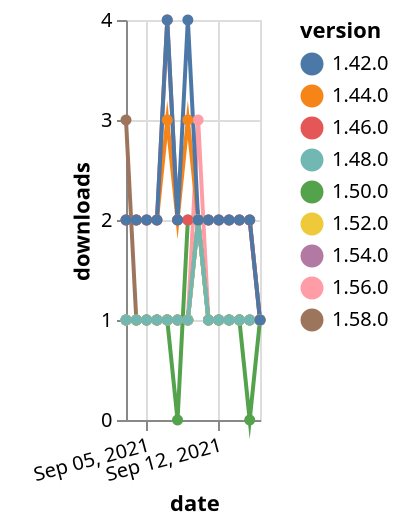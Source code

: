 {"$schema": "https://vega.github.io/schema/vega-lite/v5.json", "description": "A simple bar chart with embedded data.", "data": {"values": [{"date": "2021-09-03", "total": 175, "delta": 1, "version": "1.56.0"}, {"date": "2021-09-04", "total": 176, "delta": 1, "version": "1.56.0"}, {"date": "2021-09-05", "total": 177, "delta": 1, "version": "1.56.0"}, {"date": "2021-09-06", "total": 178, "delta": 1, "version": "1.56.0"}, {"date": "2021-09-07", "total": 179, "delta": 1, "version": "1.56.0"}, {"date": "2021-09-08", "total": 180, "delta": 1, "version": "1.56.0"}, {"date": "2021-09-09", "total": 181, "delta": 1, "version": "1.56.0"}, {"date": "2021-09-10", "total": 184, "delta": 3, "version": "1.56.0"}, {"date": "2021-09-11", "total": 185, "delta": 1, "version": "1.56.0"}, {"date": "2021-09-12", "total": 186, "delta": 1, "version": "1.56.0"}, {"date": "2021-09-13", "total": 187, "delta": 1, "version": "1.56.0"}, {"date": "2021-09-14", "total": 188, "delta": 1, "version": "1.56.0"}, {"date": "2021-09-15", "total": 189, "delta": 1, "version": "1.56.0"}, {"date": "2021-09-16", "total": 190, "delta": 1, "version": "1.56.0"}, {"date": "2021-09-03", "total": 152, "delta": 1, "version": "1.54.0"}, {"date": "2021-09-04", "total": 153, "delta": 1, "version": "1.54.0"}, {"date": "2021-09-05", "total": 154, "delta": 1, "version": "1.54.0"}, {"date": "2021-09-06", "total": 155, "delta": 1, "version": "1.54.0"}, {"date": "2021-09-07", "total": 156, "delta": 1, "version": "1.54.0"}, {"date": "2021-09-08", "total": 157, "delta": 1, "version": "1.54.0"}, {"date": "2021-09-09", "total": 158, "delta": 1, "version": "1.54.0"}, {"date": "2021-09-10", "total": 160, "delta": 2, "version": "1.54.0"}, {"date": "2021-09-11", "total": 161, "delta": 1, "version": "1.54.0"}, {"date": "2021-09-12", "total": 162, "delta": 1, "version": "1.54.0"}, {"date": "2021-09-13", "total": 163, "delta": 1, "version": "1.54.0"}, {"date": "2021-09-14", "total": 164, "delta": 1, "version": "1.54.0"}, {"date": "2021-09-15", "total": 165, "delta": 1, "version": "1.54.0"}, {"date": "2021-09-16", "total": 166, "delta": 1, "version": "1.54.0"}, {"date": "2021-09-03", "total": 113, "delta": 3, "version": "1.58.0"}, {"date": "2021-09-04", "total": 114, "delta": 1, "version": "1.58.0"}, {"date": "2021-09-05", "total": 115, "delta": 1, "version": "1.58.0"}, {"date": "2021-09-06", "total": 116, "delta": 1, "version": "1.58.0"}, {"date": "2021-09-07", "total": 117, "delta": 1, "version": "1.58.0"}, {"date": "2021-09-08", "total": 118, "delta": 1, "version": "1.58.0"}, {"date": "2021-09-09", "total": 119, "delta": 1, "version": "1.58.0"}, {"date": "2021-09-10", "total": 121, "delta": 2, "version": "1.58.0"}, {"date": "2021-09-11", "total": 122, "delta": 1, "version": "1.58.0"}, {"date": "2021-09-12", "total": 123, "delta": 1, "version": "1.58.0"}, {"date": "2021-09-13", "total": 124, "delta": 1, "version": "1.58.0"}, {"date": "2021-09-14", "total": 125, "delta": 1, "version": "1.58.0"}, {"date": "2021-09-15", "total": 126, "delta": 1, "version": "1.58.0"}, {"date": "2021-09-16", "total": 127, "delta": 1, "version": "1.58.0"}, {"date": "2021-09-03", "total": 186, "delta": 1, "version": "1.50.0"}, {"date": "2021-09-04", "total": 187, "delta": 1, "version": "1.50.0"}, {"date": "2021-09-05", "total": 188, "delta": 1, "version": "1.50.0"}, {"date": "2021-09-06", "total": 189, "delta": 1, "version": "1.50.0"}, {"date": "2021-09-07", "total": 190, "delta": 1, "version": "1.50.0"}, {"date": "2021-09-08", "total": 190, "delta": 0, "version": "1.50.0"}, {"date": "2021-09-09", "total": 192, "delta": 2, "version": "1.50.0"}, {"date": "2021-09-10", "total": 194, "delta": 2, "version": "1.50.0"}, {"date": "2021-09-11", "total": 195, "delta": 1, "version": "1.50.0"}, {"date": "2021-09-12", "total": 196, "delta": 1, "version": "1.50.0"}, {"date": "2021-09-13", "total": 197, "delta": 1, "version": "1.50.0"}, {"date": "2021-09-14", "total": 198, "delta": 1, "version": "1.50.0"}, {"date": "2021-09-15", "total": 198, "delta": 0, "version": "1.50.0"}, {"date": "2021-09-16", "total": 199, "delta": 1, "version": "1.50.0"}, {"date": "2021-09-03", "total": 2548, "delta": 2, "version": "1.44.0"}, {"date": "2021-09-04", "total": 2550, "delta": 2, "version": "1.44.0"}, {"date": "2021-09-05", "total": 2552, "delta": 2, "version": "1.44.0"}, {"date": "2021-09-06", "total": 2554, "delta": 2, "version": "1.44.0"}, {"date": "2021-09-07", "total": 2557, "delta": 3, "version": "1.44.0"}, {"date": "2021-09-08", "total": 2559, "delta": 2, "version": "1.44.0"}, {"date": "2021-09-09", "total": 2562, "delta": 3, "version": "1.44.0"}, {"date": "2021-09-10", "total": 2564, "delta": 2, "version": "1.44.0"}, {"date": "2021-09-11", "total": 2566, "delta": 2, "version": "1.44.0"}, {"date": "2021-09-12", "total": 2568, "delta": 2, "version": "1.44.0"}, {"date": "2021-09-13", "total": 2570, "delta": 2, "version": "1.44.0"}, {"date": "2021-09-14", "total": 2572, "delta": 2, "version": "1.44.0"}, {"date": "2021-09-15", "total": 2574, "delta": 2, "version": "1.44.0"}, {"date": "2021-09-16", "total": 2575, "delta": 1, "version": "1.44.0"}, {"date": "2021-09-03", "total": 2359, "delta": 2, "version": "1.46.0"}, {"date": "2021-09-04", "total": 2361, "delta": 2, "version": "1.46.0"}, {"date": "2021-09-05", "total": 2363, "delta": 2, "version": "1.46.0"}, {"date": "2021-09-06", "total": 2365, "delta": 2, "version": "1.46.0"}, {"date": "2021-09-07", "total": 2369, "delta": 4, "version": "1.46.0"}, {"date": "2021-09-08", "total": 2371, "delta": 2, "version": "1.46.0"}, {"date": "2021-09-09", "total": 2373, "delta": 2, "version": "1.46.0"}, {"date": "2021-09-10", "total": 2375, "delta": 2, "version": "1.46.0"}, {"date": "2021-09-11", "total": 2377, "delta": 2, "version": "1.46.0"}, {"date": "2021-09-12", "total": 2379, "delta": 2, "version": "1.46.0"}, {"date": "2021-09-13", "total": 2381, "delta": 2, "version": "1.46.0"}, {"date": "2021-09-14", "total": 2383, "delta": 2, "version": "1.46.0"}, {"date": "2021-09-15", "total": 2385, "delta": 2, "version": "1.46.0"}, {"date": "2021-09-16", "total": 2386, "delta": 1, "version": "1.46.0"}, {"date": "2021-09-03", "total": 178, "delta": 1, "version": "1.52.0"}, {"date": "2021-09-04", "total": 179, "delta": 1, "version": "1.52.0"}, {"date": "2021-09-05", "total": 180, "delta": 1, "version": "1.52.0"}, {"date": "2021-09-06", "total": 181, "delta": 1, "version": "1.52.0"}, {"date": "2021-09-07", "total": 182, "delta": 1, "version": "1.52.0"}, {"date": "2021-09-08", "total": 183, "delta": 1, "version": "1.52.0"}, {"date": "2021-09-09", "total": 184, "delta": 1, "version": "1.52.0"}, {"date": "2021-09-10", "total": 186, "delta": 2, "version": "1.52.0"}, {"date": "2021-09-11", "total": 187, "delta": 1, "version": "1.52.0"}, {"date": "2021-09-12", "total": 188, "delta": 1, "version": "1.52.0"}, {"date": "2021-09-13", "total": 189, "delta": 1, "version": "1.52.0"}, {"date": "2021-09-14", "total": 190, "delta": 1, "version": "1.52.0"}, {"date": "2021-09-15", "total": 191, "delta": 1, "version": "1.52.0"}, {"date": "2021-09-16", "total": 192, "delta": 1, "version": "1.52.0"}, {"date": "2021-09-03", "total": 227, "delta": 1, "version": "1.48.0"}, {"date": "2021-09-04", "total": 228, "delta": 1, "version": "1.48.0"}, {"date": "2021-09-05", "total": 229, "delta": 1, "version": "1.48.0"}, {"date": "2021-09-06", "total": 230, "delta": 1, "version": "1.48.0"}, {"date": "2021-09-07", "total": 231, "delta": 1, "version": "1.48.0"}, {"date": "2021-09-08", "total": 232, "delta": 1, "version": "1.48.0"}, {"date": "2021-09-09", "total": 233, "delta": 1, "version": "1.48.0"}, {"date": "2021-09-10", "total": 235, "delta": 2, "version": "1.48.0"}, {"date": "2021-09-11", "total": 236, "delta": 1, "version": "1.48.0"}, {"date": "2021-09-12", "total": 237, "delta": 1, "version": "1.48.0"}, {"date": "2021-09-13", "total": 238, "delta": 1, "version": "1.48.0"}, {"date": "2021-09-14", "total": 239, "delta": 1, "version": "1.48.0"}, {"date": "2021-09-15", "total": 240, "delta": 1, "version": "1.48.0"}, {"date": "2021-09-16", "total": 241, "delta": 1, "version": "1.48.0"}, {"date": "2021-09-03", "total": 3026, "delta": 2, "version": "1.42.0"}, {"date": "2021-09-04", "total": 3028, "delta": 2, "version": "1.42.0"}, {"date": "2021-09-05", "total": 3030, "delta": 2, "version": "1.42.0"}, {"date": "2021-09-06", "total": 3032, "delta": 2, "version": "1.42.0"}, {"date": "2021-09-07", "total": 3036, "delta": 4, "version": "1.42.0"}, {"date": "2021-09-08", "total": 3038, "delta": 2, "version": "1.42.0"}, {"date": "2021-09-09", "total": 3042, "delta": 4, "version": "1.42.0"}, {"date": "2021-09-10", "total": 3044, "delta": 2, "version": "1.42.0"}, {"date": "2021-09-11", "total": 3046, "delta": 2, "version": "1.42.0"}, {"date": "2021-09-12", "total": 3048, "delta": 2, "version": "1.42.0"}, {"date": "2021-09-13", "total": 3050, "delta": 2, "version": "1.42.0"}, {"date": "2021-09-14", "total": 3052, "delta": 2, "version": "1.42.0"}, {"date": "2021-09-15", "total": 3054, "delta": 2, "version": "1.42.0"}, {"date": "2021-09-16", "total": 3055, "delta": 1, "version": "1.42.0"}]}, "width": "container", "mark": {"type": "line", "point": {"filled": true}}, "encoding": {"x": {"field": "date", "type": "temporal", "timeUnit": "yearmonthdate", "title": "date", "axis": {"labelAngle": -15}}, "y": {"field": "delta", "type": "quantitative", "title": "downloads"}, "color": {"field": "version", "type": "nominal"}, "tooltip": {"field": "delta"}}}